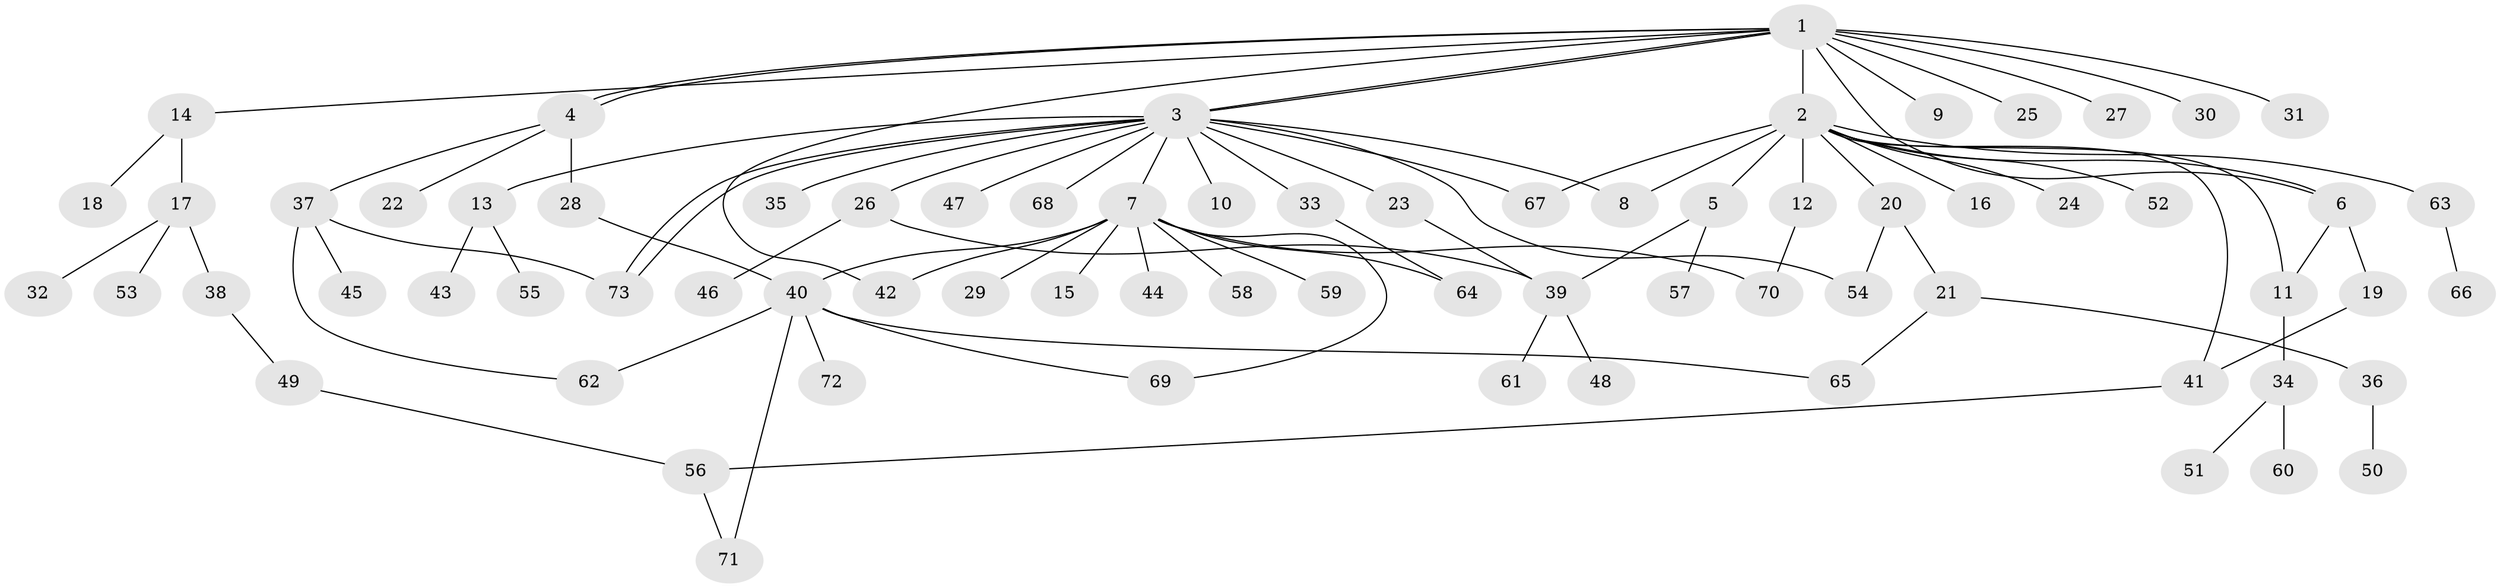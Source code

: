 // Generated by graph-tools (version 1.1) at 2025/14/03/09/25 04:14:33]
// undirected, 73 vertices, 93 edges
graph export_dot {
graph [start="1"]
  node [color=gray90,style=filled];
  1;
  2;
  3;
  4;
  5;
  6;
  7;
  8;
  9;
  10;
  11;
  12;
  13;
  14;
  15;
  16;
  17;
  18;
  19;
  20;
  21;
  22;
  23;
  24;
  25;
  26;
  27;
  28;
  29;
  30;
  31;
  32;
  33;
  34;
  35;
  36;
  37;
  38;
  39;
  40;
  41;
  42;
  43;
  44;
  45;
  46;
  47;
  48;
  49;
  50;
  51;
  52;
  53;
  54;
  55;
  56;
  57;
  58;
  59;
  60;
  61;
  62;
  63;
  64;
  65;
  66;
  67;
  68;
  69;
  70;
  71;
  72;
  73;
  1 -- 2;
  1 -- 3;
  1 -- 3;
  1 -- 4;
  1 -- 4;
  1 -- 6;
  1 -- 9;
  1 -- 14;
  1 -- 25;
  1 -- 27;
  1 -- 30;
  1 -- 31;
  1 -- 42;
  2 -- 5;
  2 -- 6;
  2 -- 8;
  2 -- 11;
  2 -- 12;
  2 -- 16;
  2 -- 20;
  2 -- 24;
  2 -- 41;
  2 -- 52;
  2 -- 63;
  2 -- 67;
  3 -- 7;
  3 -- 8;
  3 -- 10;
  3 -- 13;
  3 -- 23;
  3 -- 26;
  3 -- 33;
  3 -- 35;
  3 -- 47;
  3 -- 54;
  3 -- 67;
  3 -- 68;
  3 -- 73;
  3 -- 73;
  4 -- 22;
  4 -- 28;
  4 -- 37;
  5 -- 39;
  5 -- 57;
  6 -- 11;
  6 -- 19;
  7 -- 15;
  7 -- 29;
  7 -- 40;
  7 -- 42;
  7 -- 44;
  7 -- 58;
  7 -- 59;
  7 -- 64;
  7 -- 69;
  7 -- 70;
  11 -- 34;
  12 -- 70;
  13 -- 43;
  13 -- 55;
  14 -- 17;
  14 -- 18;
  17 -- 32;
  17 -- 38;
  17 -- 53;
  19 -- 41;
  20 -- 21;
  20 -- 54;
  21 -- 36;
  21 -- 65;
  23 -- 39;
  26 -- 39;
  26 -- 46;
  28 -- 40;
  33 -- 64;
  34 -- 51;
  34 -- 60;
  36 -- 50;
  37 -- 45;
  37 -- 62;
  37 -- 73;
  38 -- 49;
  39 -- 48;
  39 -- 61;
  40 -- 62;
  40 -- 65;
  40 -- 69;
  40 -- 71;
  40 -- 72;
  41 -- 56;
  49 -- 56;
  56 -- 71;
  63 -- 66;
}
